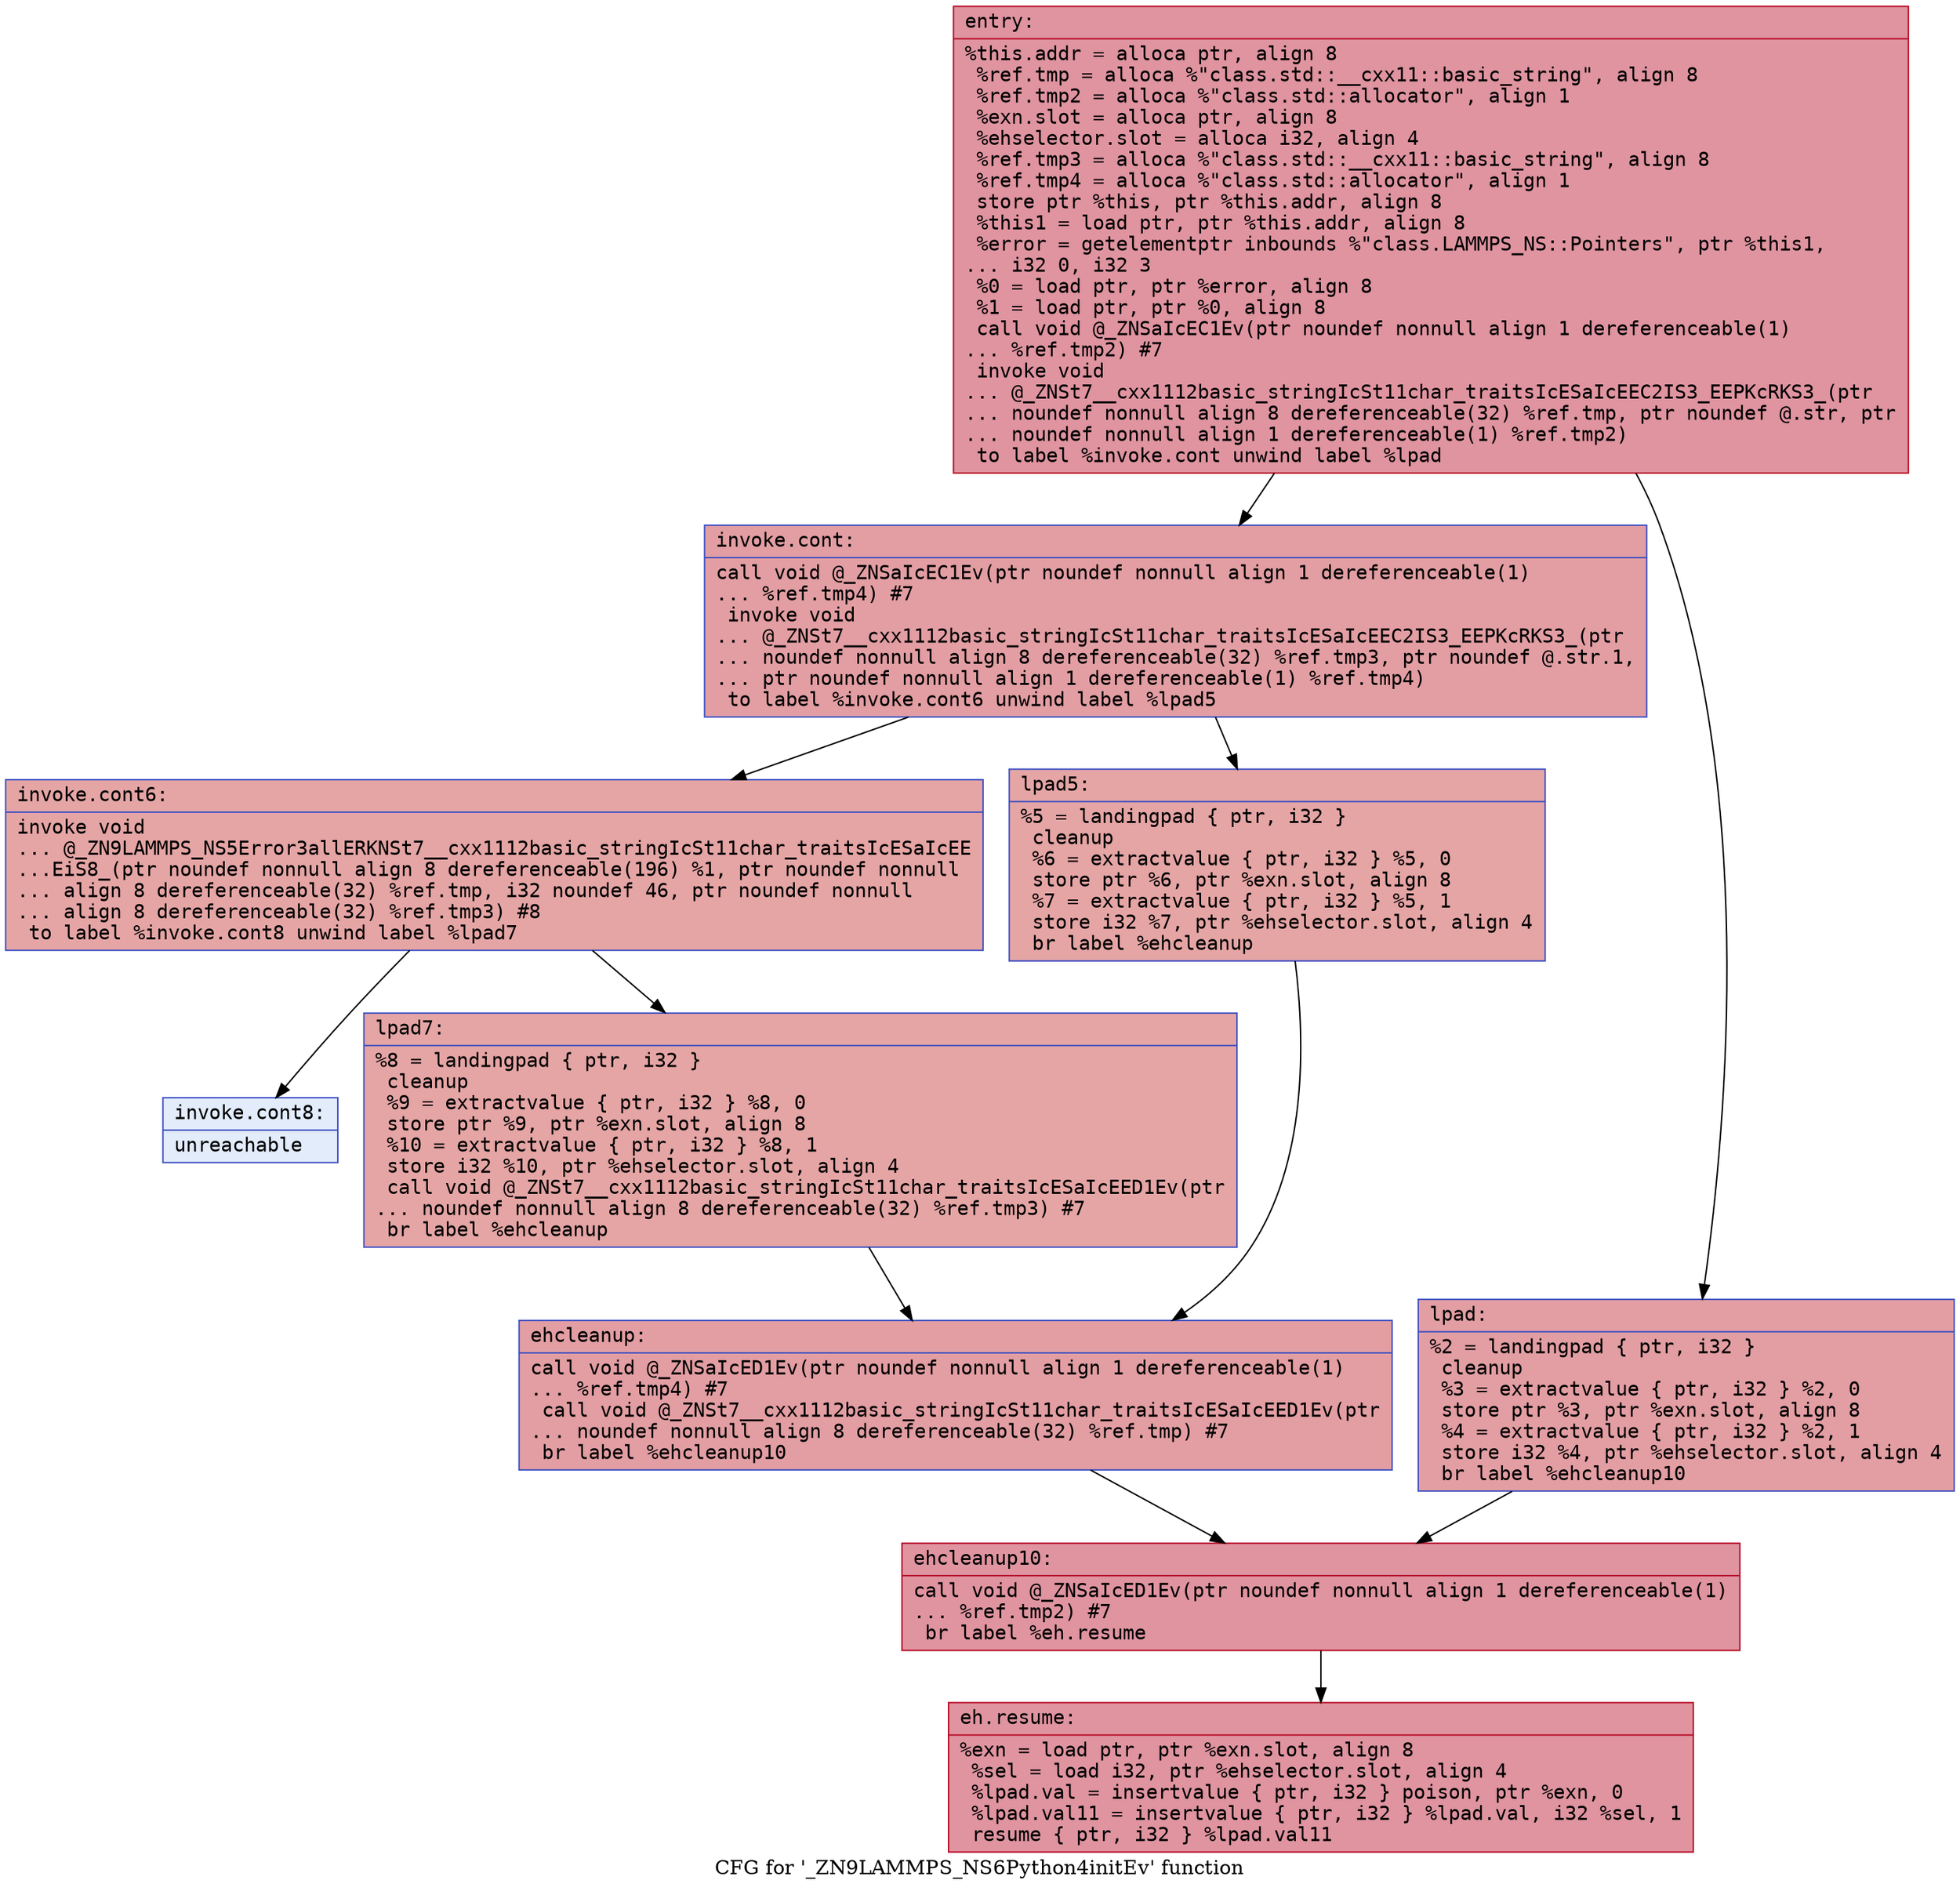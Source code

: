 digraph "CFG for '_ZN9LAMMPS_NS6Python4initEv' function" {
	label="CFG for '_ZN9LAMMPS_NS6Python4initEv' function";

	Node0x563696764200 [shape=record,color="#b70d28ff", style=filled, fillcolor="#b70d2870" fontname="Courier",label="{entry:\l|  %this.addr = alloca ptr, align 8\l  %ref.tmp = alloca %\"class.std::__cxx11::basic_string\", align 8\l  %ref.tmp2 = alloca %\"class.std::allocator\", align 1\l  %exn.slot = alloca ptr, align 8\l  %ehselector.slot = alloca i32, align 4\l  %ref.tmp3 = alloca %\"class.std::__cxx11::basic_string\", align 8\l  %ref.tmp4 = alloca %\"class.std::allocator\", align 1\l  store ptr %this, ptr %this.addr, align 8\l  %this1 = load ptr, ptr %this.addr, align 8\l  %error = getelementptr inbounds %\"class.LAMMPS_NS::Pointers\", ptr %this1,\l... i32 0, i32 3\l  %0 = load ptr, ptr %error, align 8\l  %1 = load ptr, ptr %0, align 8\l  call void @_ZNSaIcEC1Ev(ptr noundef nonnull align 1 dereferenceable(1)\l... %ref.tmp2) #7\l  invoke void\l... @_ZNSt7__cxx1112basic_stringIcSt11char_traitsIcESaIcEEC2IS3_EEPKcRKS3_(ptr\l... noundef nonnull align 8 dereferenceable(32) %ref.tmp, ptr noundef @.str, ptr\l... noundef nonnull align 1 dereferenceable(1) %ref.tmp2)\l          to label %invoke.cont unwind label %lpad\l}"];
	Node0x563696764200 -> Node0x56369675fbf0[tooltip="entry -> invoke.cont\nProbability 50.00%" ];
	Node0x563696764200 -> Node0x56369675fc70[tooltip="entry -> lpad\nProbability 50.00%" ];
	Node0x56369675fbf0 [shape=record,color="#3d50c3ff", style=filled, fillcolor="#be242e70" fontname="Courier",label="{invoke.cont:\l|  call void @_ZNSaIcEC1Ev(ptr noundef nonnull align 1 dereferenceable(1)\l... %ref.tmp4) #7\l  invoke void\l... @_ZNSt7__cxx1112basic_stringIcSt11char_traitsIcESaIcEEC2IS3_EEPKcRKS3_(ptr\l... noundef nonnull align 8 dereferenceable(32) %ref.tmp3, ptr noundef @.str.1,\l... ptr noundef nonnull align 1 dereferenceable(1) %ref.tmp4)\l          to label %invoke.cont6 unwind label %lpad5\l}"];
	Node0x56369675fbf0 -> Node0x563696765ab0[tooltip="invoke.cont -> invoke.cont6\nProbability 50.00%" ];
	Node0x56369675fbf0 -> Node0x563696765b00[tooltip="invoke.cont -> lpad5\nProbability 50.00%" ];
	Node0x563696765ab0 [shape=record,color="#3d50c3ff", style=filled, fillcolor="#c5333470" fontname="Courier",label="{invoke.cont6:\l|  invoke void\l... @_ZN9LAMMPS_NS5Error3allERKNSt7__cxx1112basic_stringIcSt11char_traitsIcESaIcEE\l...EiS8_(ptr noundef nonnull align 8 dereferenceable(196) %1, ptr noundef nonnull\l... align 8 dereferenceable(32) %ref.tmp, i32 noundef 46, ptr noundef nonnull\l... align 8 dereferenceable(32) %ref.tmp3) #8\l          to label %invoke.cont8 unwind label %lpad7\l}"];
	Node0x563696765ab0 -> Node0x563696765a60[tooltip="invoke.cont6 -> invoke.cont8\nProbability 0.00%" ];
	Node0x563696765ab0 -> Node0x563696765e80[tooltip="invoke.cont6 -> lpad7\nProbability 100.00%" ];
	Node0x563696765a60 [shape=record,color="#3d50c3ff", style=filled, fillcolor="#bfd3f670" fontname="Courier",label="{invoke.cont8:\l|  unreachable\l}"];
	Node0x56369675fc70 [shape=record,color="#3d50c3ff", style=filled, fillcolor="#be242e70" fontname="Courier",label="{lpad:\l|  %2 = landingpad \{ ptr, i32 \}\l          cleanup\l  %3 = extractvalue \{ ptr, i32 \} %2, 0\l  store ptr %3, ptr %exn.slot, align 8\l  %4 = extractvalue \{ ptr, i32 \} %2, 1\l  store i32 %4, ptr %ehselector.slot, align 4\l  br label %ehcleanup10\l}"];
	Node0x56369675fc70 -> Node0x563696766520[tooltip="lpad -> ehcleanup10\nProbability 100.00%" ];
	Node0x563696765b00 [shape=record,color="#3d50c3ff", style=filled, fillcolor="#c5333470" fontname="Courier",label="{lpad5:\l|  %5 = landingpad \{ ptr, i32 \}\l          cleanup\l  %6 = extractvalue \{ ptr, i32 \} %5, 0\l  store ptr %6, ptr %exn.slot, align 8\l  %7 = extractvalue \{ ptr, i32 \} %5, 1\l  store i32 %7, ptr %ehselector.slot, align 4\l  br label %ehcleanup\l}"];
	Node0x563696765b00 -> Node0x563696766870[tooltip="lpad5 -> ehcleanup\nProbability 100.00%" ];
	Node0x563696765e80 [shape=record,color="#3d50c3ff", style=filled, fillcolor="#c5333470" fontname="Courier",label="{lpad7:\l|  %8 = landingpad \{ ptr, i32 \}\l          cleanup\l  %9 = extractvalue \{ ptr, i32 \} %8, 0\l  store ptr %9, ptr %exn.slot, align 8\l  %10 = extractvalue \{ ptr, i32 \} %8, 1\l  store i32 %10, ptr %ehselector.slot, align 4\l  call void @_ZNSt7__cxx1112basic_stringIcSt11char_traitsIcESaIcEED1Ev(ptr\l... noundef nonnull align 8 dereferenceable(32) %ref.tmp3) #7\l  br label %ehcleanup\l}"];
	Node0x563696765e80 -> Node0x563696766870[tooltip="lpad7 -> ehcleanup\nProbability 100.00%" ];
	Node0x563696766870 [shape=record,color="#3d50c3ff", style=filled, fillcolor="#be242e70" fontname="Courier",label="{ehcleanup:\l|  call void @_ZNSaIcED1Ev(ptr noundef nonnull align 1 dereferenceable(1)\l... %ref.tmp4) #7\l  call void @_ZNSt7__cxx1112basic_stringIcSt11char_traitsIcESaIcEED1Ev(ptr\l... noundef nonnull align 8 dereferenceable(32) %ref.tmp) #7\l  br label %ehcleanup10\l}"];
	Node0x563696766870 -> Node0x563696766520[tooltip="ehcleanup -> ehcleanup10\nProbability 100.00%" ];
	Node0x563696766520 [shape=record,color="#b70d28ff", style=filled, fillcolor="#b70d2870" fontname="Courier",label="{ehcleanup10:\l|  call void @_ZNSaIcED1Ev(ptr noundef nonnull align 1 dereferenceable(1)\l... %ref.tmp2) #7\l  br label %eh.resume\l}"];
	Node0x563696766520 -> Node0x5636967672d0[tooltip="ehcleanup10 -> eh.resume\nProbability 100.00%" ];
	Node0x5636967672d0 [shape=record,color="#b70d28ff", style=filled, fillcolor="#b70d2870" fontname="Courier",label="{eh.resume:\l|  %exn = load ptr, ptr %exn.slot, align 8\l  %sel = load i32, ptr %ehselector.slot, align 4\l  %lpad.val = insertvalue \{ ptr, i32 \} poison, ptr %exn, 0\l  %lpad.val11 = insertvalue \{ ptr, i32 \} %lpad.val, i32 %sel, 1\l  resume \{ ptr, i32 \} %lpad.val11\l}"];
}
